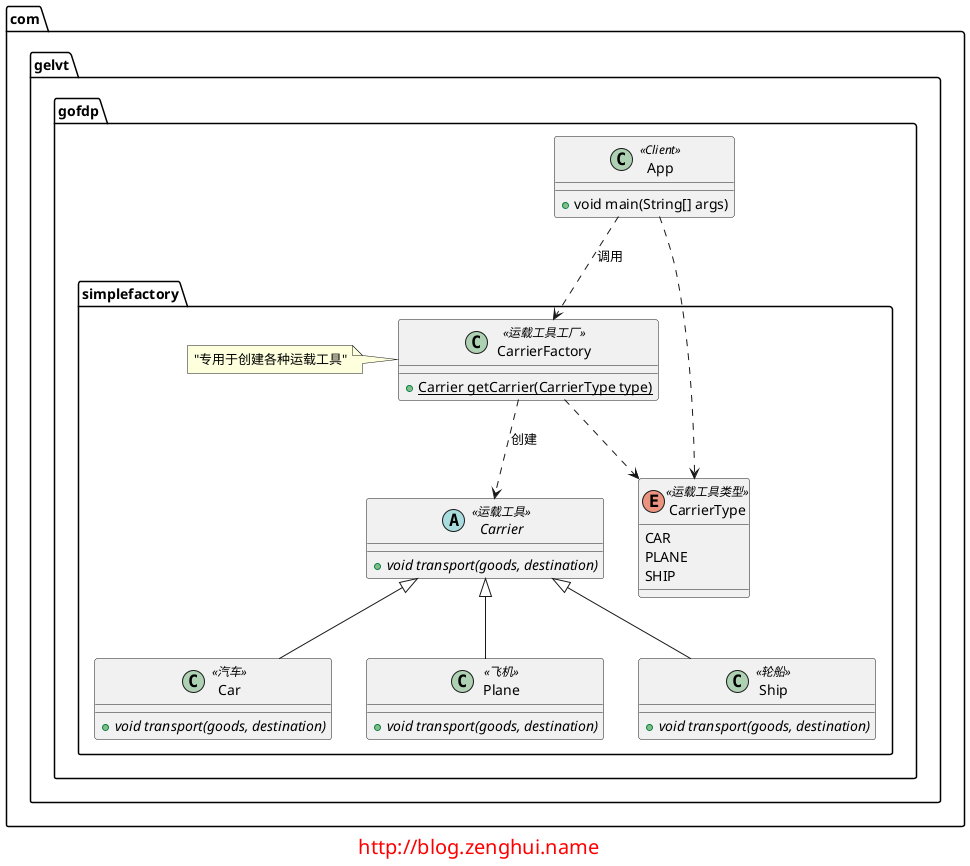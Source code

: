 @startuml

package com.gelvt.gofdp.simplefactory{

    abstract class Carrier <<运载工具>>{
        + {abstract} void transport(goods, destination)
    }

    class Car <<汽车>> extends Carrier{
        + {abstract} void transport(goods, destination)
    }

    class Plane <<飞机>> extends Carrier{
        + {abstract} void transport(goods, destination)
    }

    class Ship <<轮船>> extends Carrier{
        + {abstract} void transport(goods, destination)
    }

    enum CarrierType <<运载工具类型>> {
        CAR
        PLANE
        SHIP
    }

    class CarrierFactory <<运载工具工厂>>{
        + {static} Carrier getCarrier(CarrierType type)
    }

    note left of CarrierFactory : "专用于创建各种运载工具"

    CarrierFactory ..> Carrier : 创建

}

package com.gelvt.gofdp{
    class App <<Client>>{
        + void main(String[] args)
    }
}

App ..> CarrierFactory : 调用
App ..> CarrierType
CarrierFactory ..> CarrierType

footer
<font size="20" color="red">http://blog.zenghui.name</font>
endfooter

@enduml